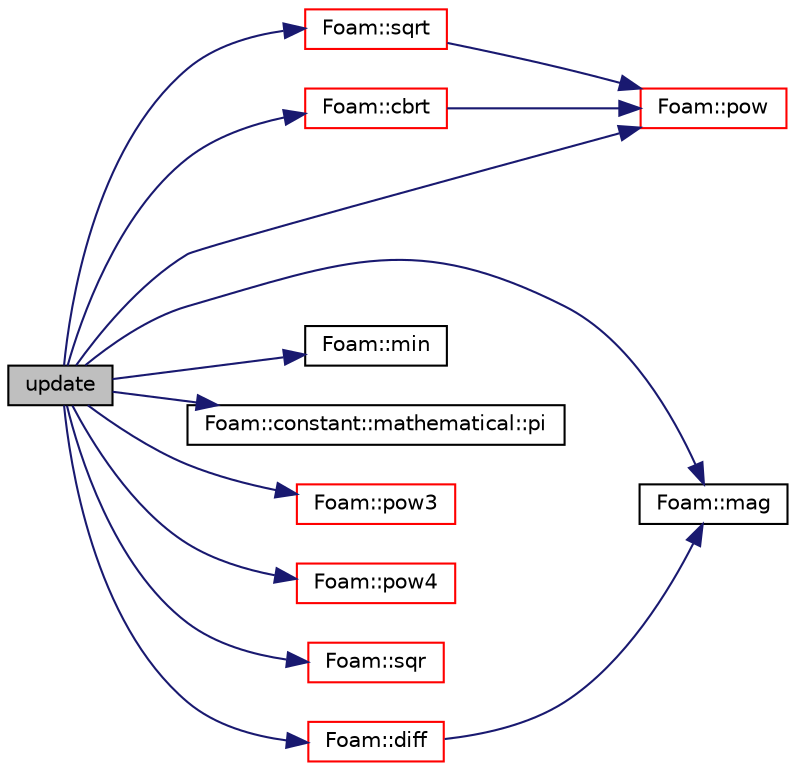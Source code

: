 digraph "update"
{
  bgcolor="transparent";
  edge [fontname="Helvetica",fontsize="10",labelfontname="Helvetica",labelfontsize="10"];
  node [fontname="Helvetica",fontsize="10",shape=record];
  rankdir="LR";
  Node179 [label="update",height=0.2,width=0.4,color="black", fillcolor="grey75", style="filled", fontcolor="black"];
  Node179 -> Node180 [color="midnightblue",fontsize="10",style="solid",fontname="Helvetica"];
  Node180 [label="Foam::cbrt",height=0.2,width=0.4,color="red",URL="$a21851.html#aca0b7feea326c0e1e9e04078a319d019"];
  Node180 -> Node185 [color="midnightblue",fontsize="10",style="solid",fontname="Helvetica"];
  Node185 [label="Foam::pow",height=0.2,width=0.4,color="red",URL="$a21851.html#a7500c8e9d27a442adc75e287de074c7c"];
  Node179 -> Node186 [color="midnightblue",fontsize="10",style="solid",fontname="Helvetica"];
  Node186 [label="Foam::diff",height=0.2,width=0.4,color="red",URL="$a21851.html#a909dfcb43467b8b77f65e4bf9bc755f7",tooltip="Return a quantity of the difference between two triads. "];
  Node186 -> Node188 [color="midnightblue",fontsize="10",style="solid",fontname="Helvetica"];
  Node188 [label="Foam::mag",height=0.2,width=0.4,color="black",URL="$a21851.html#a929da2a3fdcf3dacbbe0487d3a330dae"];
  Node179 -> Node188 [color="midnightblue",fontsize="10",style="solid",fontname="Helvetica"];
  Node179 -> Node189 [color="midnightblue",fontsize="10",style="solid",fontname="Helvetica"];
  Node189 [label="Foam::min",height=0.2,width=0.4,color="black",URL="$a21851.html#a253e112ad2d56d96230ff39ea7f442dc"];
  Node179 -> Node196 [color="midnightblue",fontsize="10",style="solid",fontname="Helvetica"];
  Node196 [label="Foam::constant::mathematical::pi",height=0.2,width=0.4,color="black",URL="$a21892.html#a731b8788a4c01586c35266c7ca4fed04"];
  Node179 -> Node185 [color="midnightblue",fontsize="10",style="solid",fontname="Helvetica"];
  Node179 -> Node252 [color="midnightblue",fontsize="10",style="solid",fontname="Helvetica"];
  Node252 [label="Foam::pow3",height=0.2,width=0.4,color="red",URL="$a21851.html#a2e8f5d970ee4fb466536c3c46bae91fe"];
  Node179 -> Node253 [color="midnightblue",fontsize="10",style="solid",fontname="Helvetica"];
  Node253 [label="Foam::pow4",height=0.2,width=0.4,color="red",URL="$a21851.html#aa0ae321d4861170e35fbb938636a4f40"];
  Node179 -> Node254 [color="midnightblue",fontsize="10",style="solid",fontname="Helvetica"];
  Node254 [label="Foam::sqr",height=0.2,width=0.4,color="red",URL="$a21851.html#a277dc11c581d53826ab5090b08f3b17b"];
  Node179 -> Node255 [color="midnightblue",fontsize="10",style="solid",fontname="Helvetica"];
  Node255 [label="Foam::sqrt",height=0.2,width=0.4,color="red",URL="$a21851.html#a8616bd62eebf2342a80222fecb1bda71"];
  Node255 -> Node185 [color="midnightblue",fontsize="10",style="solid",fontname="Helvetica"];
}
